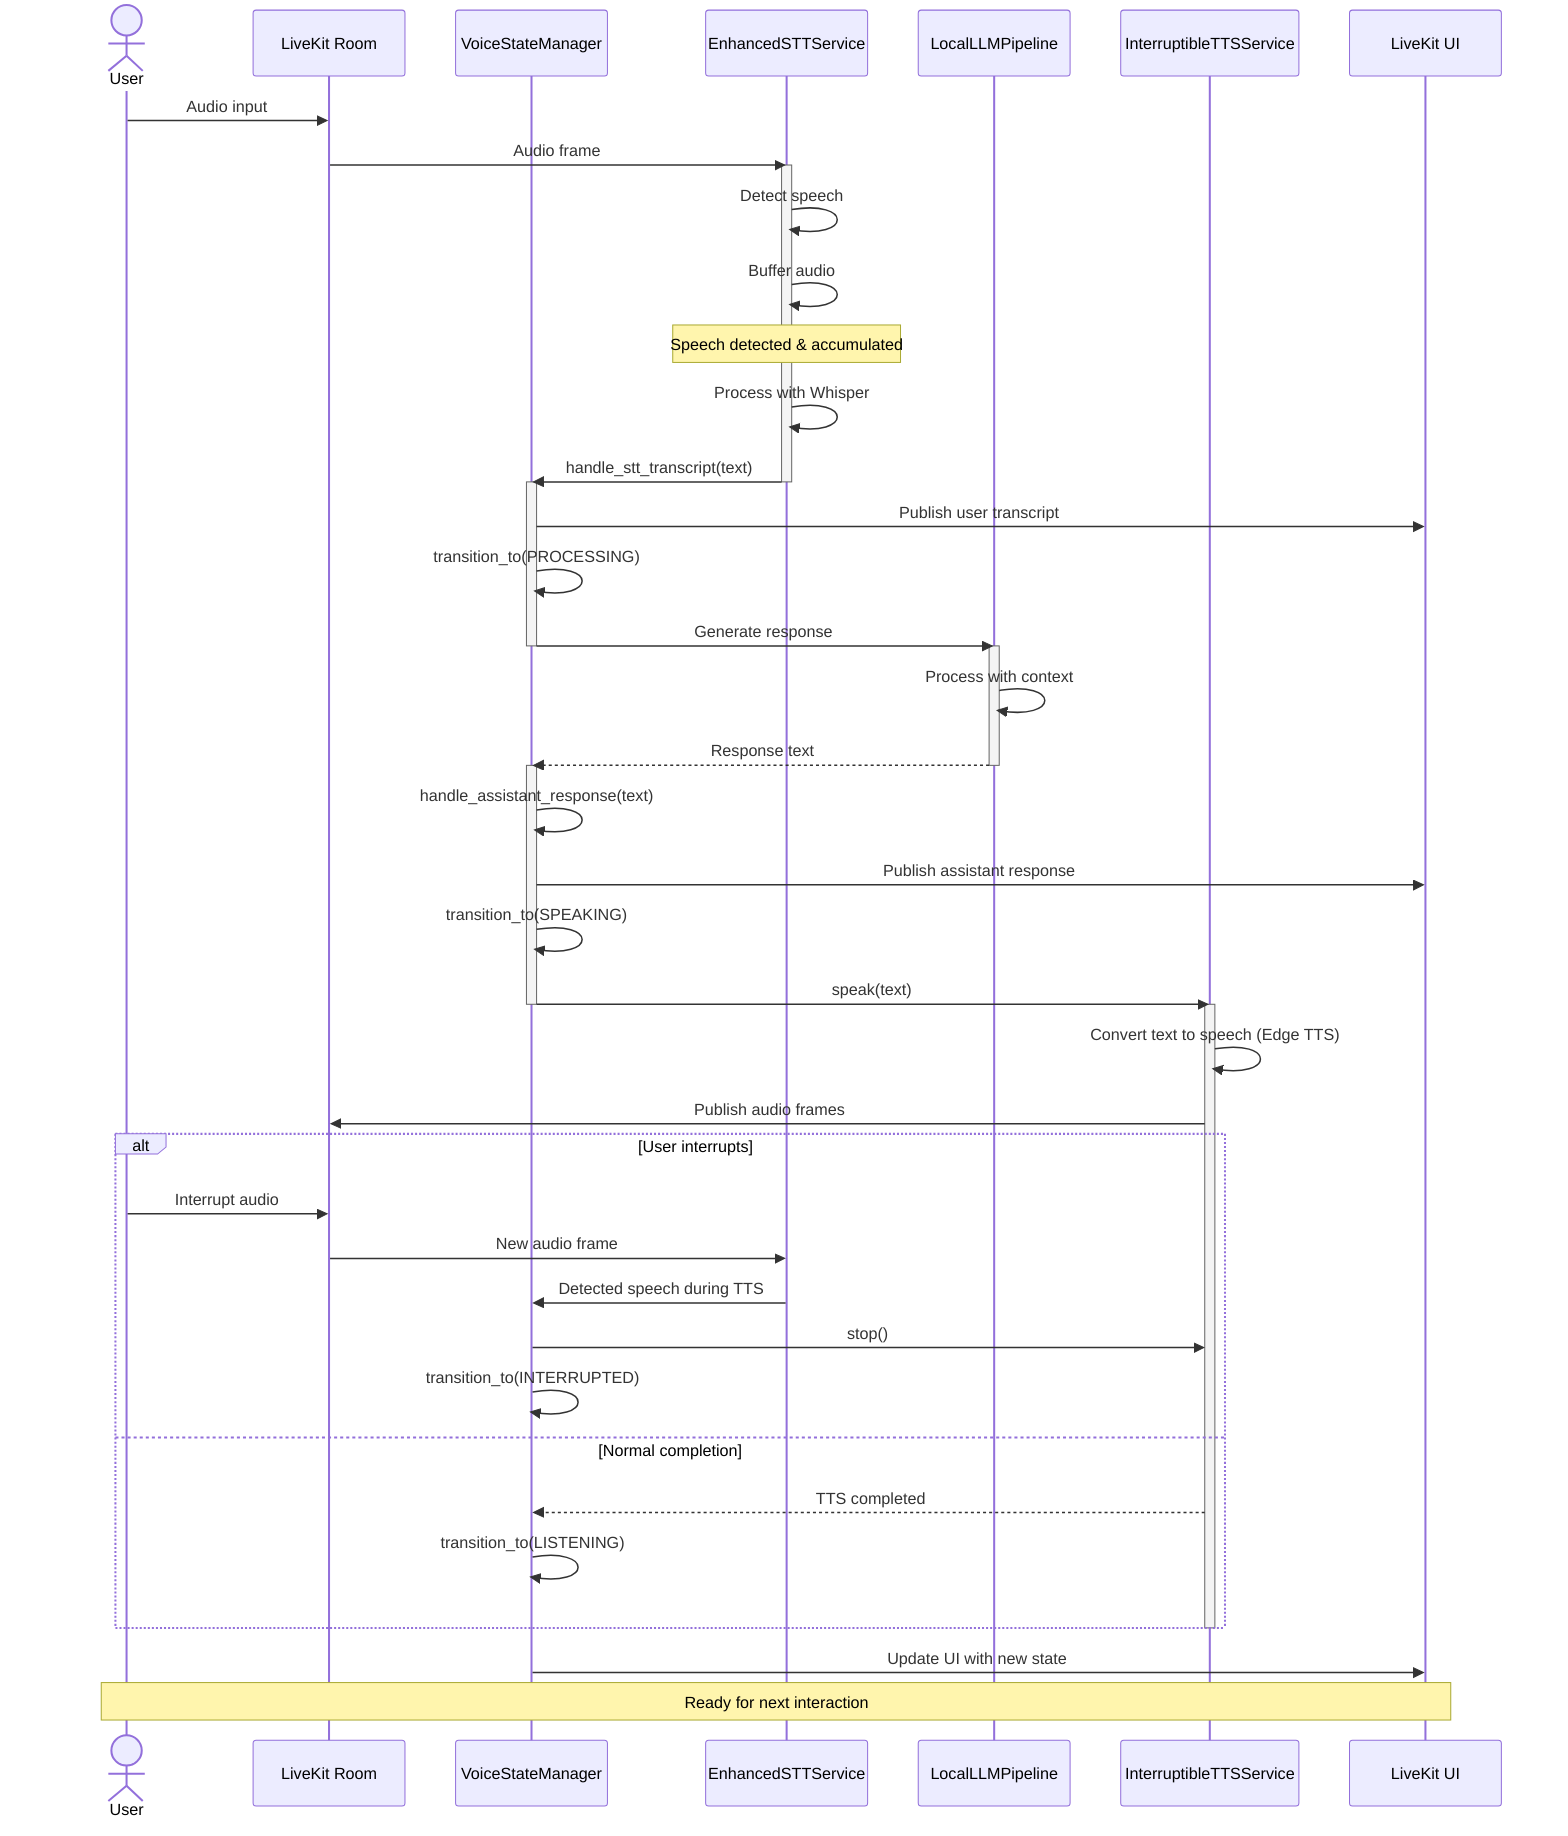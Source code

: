 sequenceDiagram
    actor User
    participant LK as LiveKit Room
    participant VSM as VoiceStateManager
    participant STT as EnhancedSTTService
    participant LLM as LocalLLMPipeline
    participant TTS as InterruptibleTTSService
    participant UI as LiveKit UI

    User->>LK: Audio input
    LK->>STT: Audio frame
    
    activate STT
    STT->>STT: Detect speech
    STT->>STT: Buffer audio
    
    Note over STT: Speech detected & accumulated
    
    STT->>STT: Process with Whisper
    STT->>VSM: handle_stt_transcript(text)
    deactivate STT
    
    activate VSM
    VSM->>UI: Publish user transcript
    VSM->>VSM: transition_to(PROCESSING)
    VSM->>LLM: Generate response
    deactivate VSM
    
    activate LLM
    LLM->>LLM: Process with context
    LLM-->>VSM: Response text
    deactivate LLM
    
    activate VSM
    VSM->>VSM: handle_assistant_response(text)
    VSM->>UI: Publish assistant response
    VSM->>VSM: transition_to(SPEAKING)
    VSM->>TTS: speak(text)
    deactivate VSM
    
    activate TTS
    TTS->>TTS: Convert text to speech (Edge TTS)
    TTS->>LK: Publish audio frames
    
    alt User interrupts
        User->>LK: Interrupt audio
        LK->>STT: New audio frame
        STT->>VSM: Detected speech during TTS
        VSM->>TTS: stop()
        VSM->>VSM: transition_to(INTERRUPTED)
    else Normal completion
        TTS-->>VSM: TTS completed
        VSM->>VSM: transition_to(LISTENING)
    end
    deactivate TTS
    
    VSM->>UI: Update UI with new state
    
    note over User, UI: Ready for next interaction